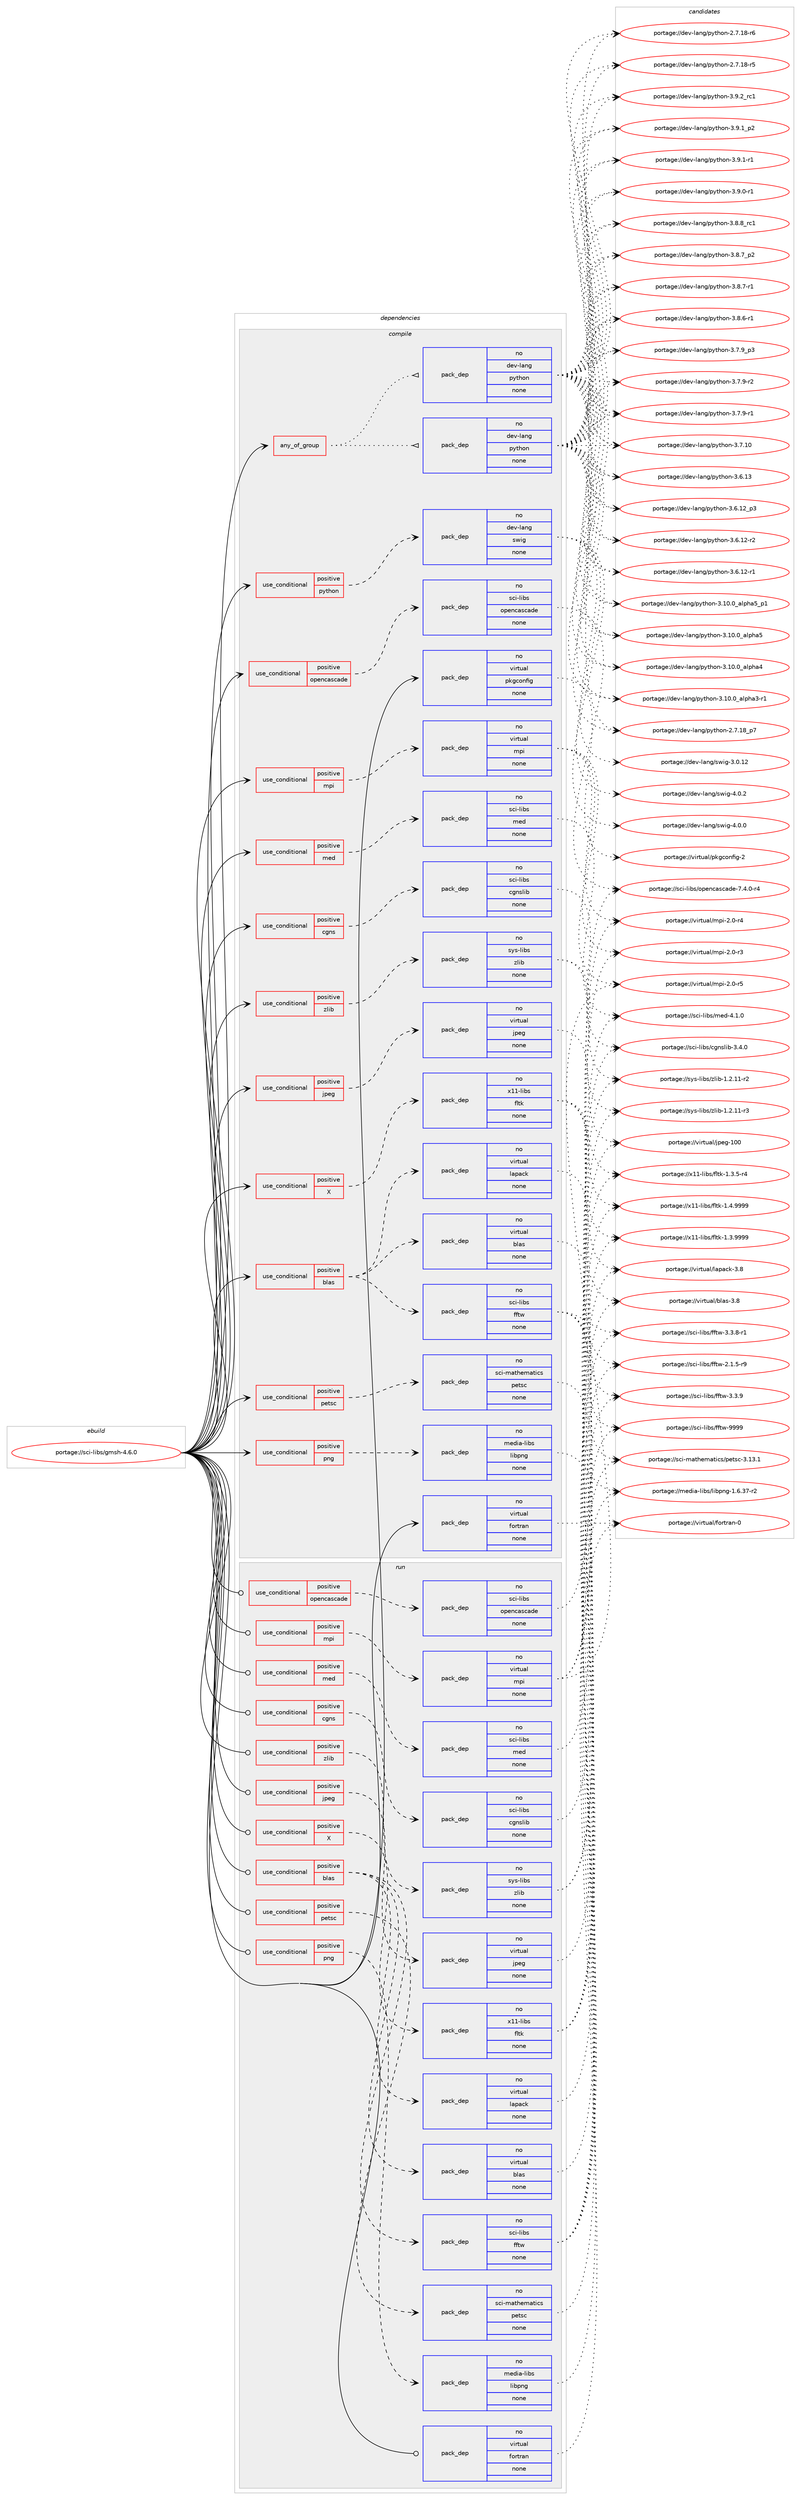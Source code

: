 digraph prolog {

# *************
# Graph options
# *************

newrank=true;
concentrate=true;
compound=true;
graph [rankdir=LR,fontname=Helvetica,fontsize=10,ranksep=1.5];#, ranksep=2.5, nodesep=0.2];
edge  [arrowhead=vee];
node  [fontname=Helvetica,fontsize=10];

# **********
# The ebuild
# **********

subgraph cluster_leftcol {
color=gray;
rank=same;
label=<<i>ebuild</i>>;
id [label="portage://sci-libs/gmsh-4.6.0", color=red, width=4, href="../sci-libs/gmsh-4.6.0.svg"];
}

# ****************
# The dependencies
# ****************

subgraph cluster_midcol {
color=gray;
label=<<i>dependencies</i>>;
subgraph cluster_compile {
fillcolor="#eeeeee";
style=filled;
label=<<i>compile</i>>;
subgraph any74 {
dependency8751 [label=<<TABLE BORDER="0" CELLBORDER="1" CELLSPACING="0" CELLPADDING="4"><TR><TD CELLPADDING="10">any_of_group</TD></TR></TABLE>>, shape=none, color=red];subgraph pack6172 {
dependency8752 [label=<<TABLE BORDER="0" CELLBORDER="1" CELLSPACING="0" CELLPADDING="4" WIDTH="220"><TR><TD ROWSPAN="6" CELLPADDING="30">pack_dep</TD></TR><TR><TD WIDTH="110">no</TD></TR><TR><TD>dev-lang</TD></TR><TR><TD>python</TD></TR><TR><TD>none</TD></TR><TR><TD></TD></TR></TABLE>>, shape=none, color=blue];
}
dependency8751:e -> dependency8752:w [weight=20,style="dotted",arrowhead="oinv"];
subgraph pack6173 {
dependency8753 [label=<<TABLE BORDER="0" CELLBORDER="1" CELLSPACING="0" CELLPADDING="4" WIDTH="220"><TR><TD ROWSPAN="6" CELLPADDING="30">pack_dep</TD></TR><TR><TD WIDTH="110">no</TD></TR><TR><TD>dev-lang</TD></TR><TR><TD>python</TD></TR><TR><TD>none</TD></TR><TR><TD></TD></TR></TABLE>>, shape=none, color=blue];
}
dependency8751:e -> dependency8753:w [weight=20,style="dotted",arrowhead="oinv"];
}
id:e -> dependency8751:w [weight=20,style="solid",arrowhead="vee"];
subgraph cond2496 {
dependency8754 [label=<<TABLE BORDER="0" CELLBORDER="1" CELLSPACING="0" CELLPADDING="4"><TR><TD ROWSPAN="3" CELLPADDING="10">use_conditional</TD></TR><TR><TD>positive</TD></TR><TR><TD>X</TD></TR></TABLE>>, shape=none, color=red];
subgraph pack6174 {
dependency8755 [label=<<TABLE BORDER="0" CELLBORDER="1" CELLSPACING="0" CELLPADDING="4" WIDTH="220"><TR><TD ROWSPAN="6" CELLPADDING="30">pack_dep</TD></TR><TR><TD WIDTH="110">no</TD></TR><TR><TD>x11-libs</TD></TR><TR><TD>fltk</TD></TR><TR><TD>none</TD></TR><TR><TD></TD></TR></TABLE>>, shape=none, color=blue];
}
dependency8754:e -> dependency8755:w [weight=20,style="dashed",arrowhead="vee"];
}
id:e -> dependency8754:w [weight=20,style="solid",arrowhead="vee"];
subgraph cond2497 {
dependency8756 [label=<<TABLE BORDER="0" CELLBORDER="1" CELLSPACING="0" CELLPADDING="4"><TR><TD ROWSPAN="3" CELLPADDING="10">use_conditional</TD></TR><TR><TD>positive</TD></TR><TR><TD>blas</TD></TR></TABLE>>, shape=none, color=red];
subgraph pack6175 {
dependency8757 [label=<<TABLE BORDER="0" CELLBORDER="1" CELLSPACING="0" CELLPADDING="4" WIDTH="220"><TR><TD ROWSPAN="6" CELLPADDING="30">pack_dep</TD></TR><TR><TD WIDTH="110">no</TD></TR><TR><TD>virtual</TD></TR><TR><TD>blas</TD></TR><TR><TD>none</TD></TR><TR><TD></TD></TR></TABLE>>, shape=none, color=blue];
}
dependency8756:e -> dependency8757:w [weight=20,style="dashed",arrowhead="vee"];
subgraph pack6176 {
dependency8758 [label=<<TABLE BORDER="0" CELLBORDER="1" CELLSPACING="0" CELLPADDING="4" WIDTH="220"><TR><TD ROWSPAN="6" CELLPADDING="30">pack_dep</TD></TR><TR><TD WIDTH="110">no</TD></TR><TR><TD>virtual</TD></TR><TR><TD>lapack</TD></TR><TR><TD>none</TD></TR><TR><TD></TD></TR></TABLE>>, shape=none, color=blue];
}
dependency8756:e -> dependency8758:w [weight=20,style="dashed",arrowhead="vee"];
subgraph pack6177 {
dependency8759 [label=<<TABLE BORDER="0" CELLBORDER="1" CELLSPACING="0" CELLPADDING="4" WIDTH="220"><TR><TD ROWSPAN="6" CELLPADDING="30">pack_dep</TD></TR><TR><TD WIDTH="110">no</TD></TR><TR><TD>sci-libs</TD></TR><TR><TD>fftw</TD></TR><TR><TD>none</TD></TR><TR><TD></TD></TR></TABLE>>, shape=none, color=blue];
}
dependency8756:e -> dependency8759:w [weight=20,style="dashed",arrowhead="vee"];
}
id:e -> dependency8756:w [weight=20,style="solid",arrowhead="vee"];
subgraph cond2498 {
dependency8760 [label=<<TABLE BORDER="0" CELLBORDER="1" CELLSPACING="0" CELLPADDING="4"><TR><TD ROWSPAN="3" CELLPADDING="10">use_conditional</TD></TR><TR><TD>positive</TD></TR><TR><TD>cgns</TD></TR></TABLE>>, shape=none, color=red];
subgraph pack6178 {
dependency8761 [label=<<TABLE BORDER="0" CELLBORDER="1" CELLSPACING="0" CELLPADDING="4" WIDTH="220"><TR><TD ROWSPAN="6" CELLPADDING="30">pack_dep</TD></TR><TR><TD WIDTH="110">no</TD></TR><TR><TD>sci-libs</TD></TR><TR><TD>cgnslib</TD></TR><TR><TD>none</TD></TR><TR><TD></TD></TR></TABLE>>, shape=none, color=blue];
}
dependency8760:e -> dependency8761:w [weight=20,style="dashed",arrowhead="vee"];
}
id:e -> dependency8760:w [weight=20,style="solid",arrowhead="vee"];
subgraph cond2499 {
dependency8762 [label=<<TABLE BORDER="0" CELLBORDER="1" CELLSPACING="0" CELLPADDING="4"><TR><TD ROWSPAN="3" CELLPADDING="10">use_conditional</TD></TR><TR><TD>positive</TD></TR><TR><TD>jpeg</TD></TR></TABLE>>, shape=none, color=red];
subgraph pack6179 {
dependency8763 [label=<<TABLE BORDER="0" CELLBORDER="1" CELLSPACING="0" CELLPADDING="4" WIDTH="220"><TR><TD ROWSPAN="6" CELLPADDING="30">pack_dep</TD></TR><TR><TD WIDTH="110">no</TD></TR><TR><TD>virtual</TD></TR><TR><TD>jpeg</TD></TR><TR><TD>none</TD></TR><TR><TD></TD></TR></TABLE>>, shape=none, color=blue];
}
dependency8762:e -> dependency8763:w [weight=20,style="dashed",arrowhead="vee"];
}
id:e -> dependency8762:w [weight=20,style="solid",arrowhead="vee"];
subgraph cond2500 {
dependency8764 [label=<<TABLE BORDER="0" CELLBORDER="1" CELLSPACING="0" CELLPADDING="4"><TR><TD ROWSPAN="3" CELLPADDING="10">use_conditional</TD></TR><TR><TD>positive</TD></TR><TR><TD>med</TD></TR></TABLE>>, shape=none, color=red];
subgraph pack6180 {
dependency8765 [label=<<TABLE BORDER="0" CELLBORDER="1" CELLSPACING="0" CELLPADDING="4" WIDTH="220"><TR><TD ROWSPAN="6" CELLPADDING="30">pack_dep</TD></TR><TR><TD WIDTH="110">no</TD></TR><TR><TD>sci-libs</TD></TR><TR><TD>med</TD></TR><TR><TD>none</TD></TR><TR><TD></TD></TR></TABLE>>, shape=none, color=blue];
}
dependency8764:e -> dependency8765:w [weight=20,style="dashed",arrowhead="vee"];
}
id:e -> dependency8764:w [weight=20,style="solid",arrowhead="vee"];
subgraph cond2501 {
dependency8766 [label=<<TABLE BORDER="0" CELLBORDER="1" CELLSPACING="0" CELLPADDING="4"><TR><TD ROWSPAN="3" CELLPADDING="10">use_conditional</TD></TR><TR><TD>positive</TD></TR><TR><TD>mpi</TD></TR></TABLE>>, shape=none, color=red];
subgraph pack6181 {
dependency8767 [label=<<TABLE BORDER="0" CELLBORDER="1" CELLSPACING="0" CELLPADDING="4" WIDTH="220"><TR><TD ROWSPAN="6" CELLPADDING="30">pack_dep</TD></TR><TR><TD WIDTH="110">no</TD></TR><TR><TD>virtual</TD></TR><TR><TD>mpi</TD></TR><TR><TD>none</TD></TR><TR><TD></TD></TR></TABLE>>, shape=none, color=blue];
}
dependency8766:e -> dependency8767:w [weight=20,style="dashed",arrowhead="vee"];
}
id:e -> dependency8766:w [weight=20,style="solid",arrowhead="vee"];
subgraph cond2502 {
dependency8768 [label=<<TABLE BORDER="0" CELLBORDER="1" CELLSPACING="0" CELLPADDING="4"><TR><TD ROWSPAN="3" CELLPADDING="10">use_conditional</TD></TR><TR><TD>positive</TD></TR><TR><TD>opencascade</TD></TR></TABLE>>, shape=none, color=red];
subgraph pack6182 {
dependency8769 [label=<<TABLE BORDER="0" CELLBORDER="1" CELLSPACING="0" CELLPADDING="4" WIDTH="220"><TR><TD ROWSPAN="6" CELLPADDING="30">pack_dep</TD></TR><TR><TD WIDTH="110">no</TD></TR><TR><TD>sci-libs</TD></TR><TR><TD>opencascade</TD></TR><TR><TD>none</TD></TR><TR><TD></TD></TR></TABLE>>, shape=none, color=blue];
}
dependency8768:e -> dependency8769:w [weight=20,style="dashed",arrowhead="vee"];
}
id:e -> dependency8768:w [weight=20,style="solid",arrowhead="vee"];
subgraph cond2503 {
dependency8770 [label=<<TABLE BORDER="0" CELLBORDER="1" CELLSPACING="0" CELLPADDING="4"><TR><TD ROWSPAN="3" CELLPADDING="10">use_conditional</TD></TR><TR><TD>positive</TD></TR><TR><TD>petsc</TD></TR></TABLE>>, shape=none, color=red];
subgraph pack6183 {
dependency8771 [label=<<TABLE BORDER="0" CELLBORDER="1" CELLSPACING="0" CELLPADDING="4" WIDTH="220"><TR><TD ROWSPAN="6" CELLPADDING="30">pack_dep</TD></TR><TR><TD WIDTH="110">no</TD></TR><TR><TD>sci-mathematics</TD></TR><TR><TD>petsc</TD></TR><TR><TD>none</TD></TR><TR><TD></TD></TR></TABLE>>, shape=none, color=blue];
}
dependency8770:e -> dependency8771:w [weight=20,style="dashed",arrowhead="vee"];
}
id:e -> dependency8770:w [weight=20,style="solid",arrowhead="vee"];
subgraph cond2504 {
dependency8772 [label=<<TABLE BORDER="0" CELLBORDER="1" CELLSPACING="0" CELLPADDING="4"><TR><TD ROWSPAN="3" CELLPADDING="10">use_conditional</TD></TR><TR><TD>positive</TD></TR><TR><TD>png</TD></TR></TABLE>>, shape=none, color=red];
subgraph pack6184 {
dependency8773 [label=<<TABLE BORDER="0" CELLBORDER="1" CELLSPACING="0" CELLPADDING="4" WIDTH="220"><TR><TD ROWSPAN="6" CELLPADDING="30">pack_dep</TD></TR><TR><TD WIDTH="110">no</TD></TR><TR><TD>media-libs</TD></TR><TR><TD>libpng</TD></TR><TR><TD>none</TD></TR><TR><TD></TD></TR></TABLE>>, shape=none, color=blue];
}
dependency8772:e -> dependency8773:w [weight=20,style="dashed",arrowhead="vee"];
}
id:e -> dependency8772:w [weight=20,style="solid",arrowhead="vee"];
subgraph cond2505 {
dependency8774 [label=<<TABLE BORDER="0" CELLBORDER="1" CELLSPACING="0" CELLPADDING="4"><TR><TD ROWSPAN="3" CELLPADDING="10">use_conditional</TD></TR><TR><TD>positive</TD></TR><TR><TD>python</TD></TR></TABLE>>, shape=none, color=red];
subgraph pack6185 {
dependency8775 [label=<<TABLE BORDER="0" CELLBORDER="1" CELLSPACING="0" CELLPADDING="4" WIDTH="220"><TR><TD ROWSPAN="6" CELLPADDING="30">pack_dep</TD></TR><TR><TD WIDTH="110">no</TD></TR><TR><TD>dev-lang</TD></TR><TR><TD>swig</TD></TR><TR><TD>none</TD></TR><TR><TD></TD></TR></TABLE>>, shape=none, color=blue];
}
dependency8774:e -> dependency8775:w [weight=20,style="dashed",arrowhead="vee"];
}
id:e -> dependency8774:w [weight=20,style="solid",arrowhead="vee"];
subgraph cond2506 {
dependency8776 [label=<<TABLE BORDER="0" CELLBORDER="1" CELLSPACING="0" CELLPADDING="4"><TR><TD ROWSPAN="3" CELLPADDING="10">use_conditional</TD></TR><TR><TD>positive</TD></TR><TR><TD>zlib</TD></TR></TABLE>>, shape=none, color=red];
subgraph pack6186 {
dependency8777 [label=<<TABLE BORDER="0" CELLBORDER="1" CELLSPACING="0" CELLPADDING="4" WIDTH="220"><TR><TD ROWSPAN="6" CELLPADDING="30">pack_dep</TD></TR><TR><TD WIDTH="110">no</TD></TR><TR><TD>sys-libs</TD></TR><TR><TD>zlib</TD></TR><TR><TD>none</TD></TR><TR><TD></TD></TR></TABLE>>, shape=none, color=blue];
}
dependency8776:e -> dependency8777:w [weight=20,style="dashed",arrowhead="vee"];
}
id:e -> dependency8776:w [weight=20,style="solid",arrowhead="vee"];
subgraph pack6187 {
dependency8778 [label=<<TABLE BORDER="0" CELLBORDER="1" CELLSPACING="0" CELLPADDING="4" WIDTH="220"><TR><TD ROWSPAN="6" CELLPADDING="30">pack_dep</TD></TR><TR><TD WIDTH="110">no</TD></TR><TR><TD>virtual</TD></TR><TR><TD>fortran</TD></TR><TR><TD>none</TD></TR><TR><TD></TD></TR></TABLE>>, shape=none, color=blue];
}
id:e -> dependency8778:w [weight=20,style="solid",arrowhead="vee"];
subgraph pack6188 {
dependency8779 [label=<<TABLE BORDER="0" CELLBORDER="1" CELLSPACING="0" CELLPADDING="4" WIDTH="220"><TR><TD ROWSPAN="6" CELLPADDING="30">pack_dep</TD></TR><TR><TD WIDTH="110">no</TD></TR><TR><TD>virtual</TD></TR><TR><TD>pkgconfig</TD></TR><TR><TD>none</TD></TR><TR><TD></TD></TR></TABLE>>, shape=none, color=blue];
}
id:e -> dependency8779:w [weight=20,style="solid",arrowhead="vee"];
}
subgraph cluster_compileandrun {
fillcolor="#eeeeee";
style=filled;
label=<<i>compile and run</i>>;
}
subgraph cluster_run {
fillcolor="#eeeeee";
style=filled;
label=<<i>run</i>>;
subgraph cond2507 {
dependency8780 [label=<<TABLE BORDER="0" CELLBORDER="1" CELLSPACING="0" CELLPADDING="4"><TR><TD ROWSPAN="3" CELLPADDING="10">use_conditional</TD></TR><TR><TD>positive</TD></TR><TR><TD>X</TD></TR></TABLE>>, shape=none, color=red];
subgraph pack6189 {
dependency8781 [label=<<TABLE BORDER="0" CELLBORDER="1" CELLSPACING="0" CELLPADDING="4" WIDTH="220"><TR><TD ROWSPAN="6" CELLPADDING="30">pack_dep</TD></TR><TR><TD WIDTH="110">no</TD></TR><TR><TD>x11-libs</TD></TR><TR><TD>fltk</TD></TR><TR><TD>none</TD></TR><TR><TD></TD></TR></TABLE>>, shape=none, color=blue];
}
dependency8780:e -> dependency8781:w [weight=20,style="dashed",arrowhead="vee"];
}
id:e -> dependency8780:w [weight=20,style="solid",arrowhead="odot"];
subgraph cond2508 {
dependency8782 [label=<<TABLE BORDER="0" CELLBORDER="1" CELLSPACING="0" CELLPADDING="4"><TR><TD ROWSPAN="3" CELLPADDING="10">use_conditional</TD></TR><TR><TD>positive</TD></TR><TR><TD>blas</TD></TR></TABLE>>, shape=none, color=red];
subgraph pack6190 {
dependency8783 [label=<<TABLE BORDER="0" CELLBORDER="1" CELLSPACING="0" CELLPADDING="4" WIDTH="220"><TR><TD ROWSPAN="6" CELLPADDING="30">pack_dep</TD></TR><TR><TD WIDTH="110">no</TD></TR><TR><TD>virtual</TD></TR><TR><TD>blas</TD></TR><TR><TD>none</TD></TR><TR><TD></TD></TR></TABLE>>, shape=none, color=blue];
}
dependency8782:e -> dependency8783:w [weight=20,style="dashed",arrowhead="vee"];
subgraph pack6191 {
dependency8784 [label=<<TABLE BORDER="0" CELLBORDER="1" CELLSPACING="0" CELLPADDING="4" WIDTH="220"><TR><TD ROWSPAN="6" CELLPADDING="30">pack_dep</TD></TR><TR><TD WIDTH="110">no</TD></TR><TR><TD>virtual</TD></TR><TR><TD>lapack</TD></TR><TR><TD>none</TD></TR><TR><TD></TD></TR></TABLE>>, shape=none, color=blue];
}
dependency8782:e -> dependency8784:w [weight=20,style="dashed",arrowhead="vee"];
subgraph pack6192 {
dependency8785 [label=<<TABLE BORDER="0" CELLBORDER="1" CELLSPACING="0" CELLPADDING="4" WIDTH="220"><TR><TD ROWSPAN="6" CELLPADDING="30">pack_dep</TD></TR><TR><TD WIDTH="110">no</TD></TR><TR><TD>sci-libs</TD></TR><TR><TD>fftw</TD></TR><TR><TD>none</TD></TR><TR><TD></TD></TR></TABLE>>, shape=none, color=blue];
}
dependency8782:e -> dependency8785:w [weight=20,style="dashed",arrowhead="vee"];
}
id:e -> dependency8782:w [weight=20,style="solid",arrowhead="odot"];
subgraph cond2509 {
dependency8786 [label=<<TABLE BORDER="0" CELLBORDER="1" CELLSPACING="0" CELLPADDING="4"><TR><TD ROWSPAN="3" CELLPADDING="10">use_conditional</TD></TR><TR><TD>positive</TD></TR><TR><TD>cgns</TD></TR></TABLE>>, shape=none, color=red];
subgraph pack6193 {
dependency8787 [label=<<TABLE BORDER="0" CELLBORDER="1" CELLSPACING="0" CELLPADDING="4" WIDTH="220"><TR><TD ROWSPAN="6" CELLPADDING="30">pack_dep</TD></TR><TR><TD WIDTH="110">no</TD></TR><TR><TD>sci-libs</TD></TR><TR><TD>cgnslib</TD></TR><TR><TD>none</TD></TR><TR><TD></TD></TR></TABLE>>, shape=none, color=blue];
}
dependency8786:e -> dependency8787:w [weight=20,style="dashed",arrowhead="vee"];
}
id:e -> dependency8786:w [weight=20,style="solid",arrowhead="odot"];
subgraph cond2510 {
dependency8788 [label=<<TABLE BORDER="0" CELLBORDER="1" CELLSPACING="0" CELLPADDING="4"><TR><TD ROWSPAN="3" CELLPADDING="10">use_conditional</TD></TR><TR><TD>positive</TD></TR><TR><TD>jpeg</TD></TR></TABLE>>, shape=none, color=red];
subgraph pack6194 {
dependency8789 [label=<<TABLE BORDER="0" CELLBORDER="1" CELLSPACING="0" CELLPADDING="4" WIDTH="220"><TR><TD ROWSPAN="6" CELLPADDING="30">pack_dep</TD></TR><TR><TD WIDTH="110">no</TD></TR><TR><TD>virtual</TD></TR><TR><TD>jpeg</TD></TR><TR><TD>none</TD></TR><TR><TD></TD></TR></TABLE>>, shape=none, color=blue];
}
dependency8788:e -> dependency8789:w [weight=20,style="dashed",arrowhead="vee"];
}
id:e -> dependency8788:w [weight=20,style="solid",arrowhead="odot"];
subgraph cond2511 {
dependency8790 [label=<<TABLE BORDER="0" CELLBORDER="1" CELLSPACING="0" CELLPADDING="4"><TR><TD ROWSPAN="3" CELLPADDING="10">use_conditional</TD></TR><TR><TD>positive</TD></TR><TR><TD>med</TD></TR></TABLE>>, shape=none, color=red];
subgraph pack6195 {
dependency8791 [label=<<TABLE BORDER="0" CELLBORDER="1" CELLSPACING="0" CELLPADDING="4" WIDTH="220"><TR><TD ROWSPAN="6" CELLPADDING="30">pack_dep</TD></TR><TR><TD WIDTH="110">no</TD></TR><TR><TD>sci-libs</TD></TR><TR><TD>med</TD></TR><TR><TD>none</TD></TR><TR><TD></TD></TR></TABLE>>, shape=none, color=blue];
}
dependency8790:e -> dependency8791:w [weight=20,style="dashed",arrowhead="vee"];
}
id:e -> dependency8790:w [weight=20,style="solid",arrowhead="odot"];
subgraph cond2512 {
dependency8792 [label=<<TABLE BORDER="0" CELLBORDER="1" CELLSPACING="0" CELLPADDING="4"><TR><TD ROWSPAN="3" CELLPADDING="10">use_conditional</TD></TR><TR><TD>positive</TD></TR><TR><TD>mpi</TD></TR></TABLE>>, shape=none, color=red];
subgraph pack6196 {
dependency8793 [label=<<TABLE BORDER="0" CELLBORDER="1" CELLSPACING="0" CELLPADDING="4" WIDTH="220"><TR><TD ROWSPAN="6" CELLPADDING="30">pack_dep</TD></TR><TR><TD WIDTH="110">no</TD></TR><TR><TD>virtual</TD></TR><TR><TD>mpi</TD></TR><TR><TD>none</TD></TR><TR><TD></TD></TR></TABLE>>, shape=none, color=blue];
}
dependency8792:e -> dependency8793:w [weight=20,style="dashed",arrowhead="vee"];
}
id:e -> dependency8792:w [weight=20,style="solid",arrowhead="odot"];
subgraph cond2513 {
dependency8794 [label=<<TABLE BORDER="0" CELLBORDER="1" CELLSPACING="0" CELLPADDING="4"><TR><TD ROWSPAN="3" CELLPADDING="10">use_conditional</TD></TR><TR><TD>positive</TD></TR><TR><TD>opencascade</TD></TR></TABLE>>, shape=none, color=red];
subgraph pack6197 {
dependency8795 [label=<<TABLE BORDER="0" CELLBORDER="1" CELLSPACING="0" CELLPADDING="4" WIDTH="220"><TR><TD ROWSPAN="6" CELLPADDING="30">pack_dep</TD></TR><TR><TD WIDTH="110">no</TD></TR><TR><TD>sci-libs</TD></TR><TR><TD>opencascade</TD></TR><TR><TD>none</TD></TR><TR><TD></TD></TR></TABLE>>, shape=none, color=blue];
}
dependency8794:e -> dependency8795:w [weight=20,style="dashed",arrowhead="vee"];
}
id:e -> dependency8794:w [weight=20,style="solid",arrowhead="odot"];
subgraph cond2514 {
dependency8796 [label=<<TABLE BORDER="0" CELLBORDER="1" CELLSPACING="0" CELLPADDING="4"><TR><TD ROWSPAN="3" CELLPADDING="10">use_conditional</TD></TR><TR><TD>positive</TD></TR><TR><TD>petsc</TD></TR></TABLE>>, shape=none, color=red];
subgraph pack6198 {
dependency8797 [label=<<TABLE BORDER="0" CELLBORDER="1" CELLSPACING="0" CELLPADDING="4" WIDTH="220"><TR><TD ROWSPAN="6" CELLPADDING="30">pack_dep</TD></TR><TR><TD WIDTH="110">no</TD></TR><TR><TD>sci-mathematics</TD></TR><TR><TD>petsc</TD></TR><TR><TD>none</TD></TR><TR><TD></TD></TR></TABLE>>, shape=none, color=blue];
}
dependency8796:e -> dependency8797:w [weight=20,style="dashed",arrowhead="vee"];
}
id:e -> dependency8796:w [weight=20,style="solid",arrowhead="odot"];
subgraph cond2515 {
dependency8798 [label=<<TABLE BORDER="0" CELLBORDER="1" CELLSPACING="0" CELLPADDING="4"><TR><TD ROWSPAN="3" CELLPADDING="10">use_conditional</TD></TR><TR><TD>positive</TD></TR><TR><TD>png</TD></TR></TABLE>>, shape=none, color=red];
subgraph pack6199 {
dependency8799 [label=<<TABLE BORDER="0" CELLBORDER="1" CELLSPACING="0" CELLPADDING="4" WIDTH="220"><TR><TD ROWSPAN="6" CELLPADDING="30">pack_dep</TD></TR><TR><TD WIDTH="110">no</TD></TR><TR><TD>media-libs</TD></TR><TR><TD>libpng</TD></TR><TR><TD>none</TD></TR><TR><TD></TD></TR></TABLE>>, shape=none, color=blue];
}
dependency8798:e -> dependency8799:w [weight=20,style="dashed",arrowhead="vee"];
}
id:e -> dependency8798:w [weight=20,style="solid",arrowhead="odot"];
subgraph cond2516 {
dependency8800 [label=<<TABLE BORDER="0" CELLBORDER="1" CELLSPACING="0" CELLPADDING="4"><TR><TD ROWSPAN="3" CELLPADDING="10">use_conditional</TD></TR><TR><TD>positive</TD></TR><TR><TD>zlib</TD></TR></TABLE>>, shape=none, color=red];
subgraph pack6200 {
dependency8801 [label=<<TABLE BORDER="0" CELLBORDER="1" CELLSPACING="0" CELLPADDING="4" WIDTH="220"><TR><TD ROWSPAN="6" CELLPADDING="30">pack_dep</TD></TR><TR><TD WIDTH="110">no</TD></TR><TR><TD>sys-libs</TD></TR><TR><TD>zlib</TD></TR><TR><TD>none</TD></TR><TR><TD></TD></TR></TABLE>>, shape=none, color=blue];
}
dependency8800:e -> dependency8801:w [weight=20,style="dashed",arrowhead="vee"];
}
id:e -> dependency8800:w [weight=20,style="solid",arrowhead="odot"];
subgraph pack6201 {
dependency8802 [label=<<TABLE BORDER="0" CELLBORDER="1" CELLSPACING="0" CELLPADDING="4" WIDTH="220"><TR><TD ROWSPAN="6" CELLPADDING="30">pack_dep</TD></TR><TR><TD WIDTH="110">no</TD></TR><TR><TD>virtual</TD></TR><TR><TD>fortran</TD></TR><TR><TD>none</TD></TR><TR><TD></TD></TR></TABLE>>, shape=none, color=blue];
}
id:e -> dependency8802:w [weight=20,style="solid",arrowhead="odot"];
}
}

# **************
# The candidates
# **************

subgraph cluster_choices {
rank=same;
color=gray;
label=<<i>candidates</i>>;

subgraph choice6172 {
color=black;
nodesep=1;
choice100101118451089711010347112121116104111110455146574650951149949 [label="portage://dev-lang/python-3.9.2_rc1", color=red, width=4,href="../dev-lang/python-3.9.2_rc1.svg"];
choice1001011184510897110103471121211161041111104551465746499511250 [label="portage://dev-lang/python-3.9.1_p2", color=red, width=4,href="../dev-lang/python-3.9.1_p2.svg"];
choice1001011184510897110103471121211161041111104551465746494511449 [label="portage://dev-lang/python-3.9.1-r1", color=red, width=4,href="../dev-lang/python-3.9.1-r1.svg"];
choice1001011184510897110103471121211161041111104551465746484511449 [label="portage://dev-lang/python-3.9.0-r1", color=red, width=4,href="../dev-lang/python-3.9.0-r1.svg"];
choice100101118451089711010347112121116104111110455146564656951149949 [label="portage://dev-lang/python-3.8.8_rc1", color=red, width=4,href="../dev-lang/python-3.8.8_rc1.svg"];
choice1001011184510897110103471121211161041111104551465646559511250 [label="portage://dev-lang/python-3.8.7_p2", color=red, width=4,href="../dev-lang/python-3.8.7_p2.svg"];
choice1001011184510897110103471121211161041111104551465646554511449 [label="portage://dev-lang/python-3.8.7-r1", color=red, width=4,href="../dev-lang/python-3.8.7-r1.svg"];
choice1001011184510897110103471121211161041111104551465646544511449 [label="portage://dev-lang/python-3.8.6-r1", color=red, width=4,href="../dev-lang/python-3.8.6-r1.svg"];
choice1001011184510897110103471121211161041111104551465546579511251 [label="portage://dev-lang/python-3.7.9_p3", color=red, width=4,href="../dev-lang/python-3.7.9_p3.svg"];
choice1001011184510897110103471121211161041111104551465546574511450 [label="portage://dev-lang/python-3.7.9-r2", color=red, width=4,href="../dev-lang/python-3.7.9-r2.svg"];
choice1001011184510897110103471121211161041111104551465546574511449 [label="portage://dev-lang/python-3.7.9-r1", color=red, width=4,href="../dev-lang/python-3.7.9-r1.svg"];
choice10010111845108971101034711212111610411111045514655464948 [label="portage://dev-lang/python-3.7.10", color=red, width=4,href="../dev-lang/python-3.7.10.svg"];
choice10010111845108971101034711212111610411111045514654464951 [label="portage://dev-lang/python-3.6.13", color=red, width=4,href="../dev-lang/python-3.6.13.svg"];
choice100101118451089711010347112121116104111110455146544649509511251 [label="portage://dev-lang/python-3.6.12_p3", color=red, width=4,href="../dev-lang/python-3.6.12_p3.svg"];
choice100101118451089711010347112121116104111110455146544649504511450 [label="portage://dev-lang/python-3.6.12-r2", color=red, width=4,href="../dev-lang/python-3.6.12-r2.svg"];
choice100101118451089711010347112121116104111110455146544649504511449 [label="portage://dev-lang/python-3.6.12-r1", color=red, width=4,href="../dev-lang/python-3.6.12-r1.svg"];
choice10010111845108971101034711212111610411111045514649484648959710811210497539511249 [label="portage://dev-lang/python-3.10.0_alpha5_p1", color=red, width=4,href="../dev-lang/python-3.10.0_alpha5_p1.svg"];
choice1001011184510897110103471121211161041111104551464948464895971081121049753 [label="portage://dev-lang/python-3.10.0_alpha5", color=red, width=4,href="../dev-lang/python-3.10.0_alpha5.svg"];
choice1001011184510897110103471121211161041111104551464948464895971081121049752 [label="portage://dev-lang/python-3.10.0_alpha4", color=red, width=4,href="../dev-lang/python-3.10.0_alpha4.svg"];
choice10010111845108971101034711212111610411111045514649484648959710811210497514511449 [label="portage://dev-lang/python-3.10.0_alpha3-r1", color=red, width=4,href="../dev-lang/python-3.10.0_alpha3-r1.svg"];
choice100101118451089711010347112121116104111110455046554649569511255 [label="portage://dev-lang/python-2.7.18_p7", color=red, width=4,href="../dev-lang/python-2.7.18_p7.svg"];
choice100101118451089711010347112121116104111110455046554649564511454 [label="portage://dev-lang/python-2.7.18-r6", color=red, width=4,href="../dev-lang/python-2.7.18-r6.svg"];
choice100101118451089711010347112121116104111110455046554649564511453 [label="portage://dev-lang/python-2.7.18-r5", color=red, width=4,href="../dev-lang/python-2.7.18-r5.svg"];
dependency8752:e -> choice100101118451089711010347112121116104111110455146574650951149949:w [style=dotted,weight="100"];
dependency8752:e -> choice1001011184510897110103471121211161041111104551465746499511250:w [style=dotted,weight="100"];
dependency8752:e -> choice1001011184510897110103471121211161041111104551465746494511449:w [style=dotted,weight="100"];
dependency8752:e -> choice1001011184510897110103471121211161041111104551465746484511449:w [style=dotted,weight="100"];
dependency8752:e -> choice100101118451089711010347112121116104111110455146564656951149949:w [style=dotted,weight="100"];
dependency8752:e -> choice1001011184510897110103471121211161041111104551465646559511250:w [style=dotted,weight="100"];
dependency8752:e -> choice1001011184510897110103471121211161041111104551465646554511449:w [style=dotted,weight="100"];
dependency8752:e -> choice1001011184510897110103471121211161041111104551465646544511449:w [style=dotted,weight="100"];
dependency8752:e -> choice1001011184510897110103471121211161041111104551465546579511251:w [style=dotted,weight="100"];
dependency8752:e -> choice1001011184510897110103471121211161041111104551465546574511450:w [style=dotted,weight="100"];
dependency8752:e -> choice1001011184510897110103471121211161041111104551465546574511449:w [style=dotted,weight="100"];
dependency8752:e -> choice10010111845108971101034711212111610411111045514655464948:w [style=dotted,weight="100"];
dependency8752:e -> choice10010111845108971101034711212111610411111045514654464951:w [style=dotted,weight="100"];
dependency8752:e -> choice100101118451089711010347112121116104111110455146544649509511251:w [style=dotted,weight="100"];
dependency8752:e -> choice100101118451089711010347112121116104111110455146544649504511450:w [style=dotted,weight="100"];
dependency8752:e -> choice100101118451089711010347112121116104111110455146544649504511449:w [style=dotted,weight="100"];
dependency8752:e -> choice10010111845108971101034711212111610411111045514649484648959710811210497539511249:w [style=dotted,weight="100"];
dependency8752:e -> choice1001011184510897110103471121211161041111104551464948464895971081121049753:w [style=dotted,weight="100"];
dependency8752:e -> choice1001011184510897110103471121211161041111104551464948464895971081121049752:w [style=dotted,weight="100"];
dependency8752:e -> choice10010111845108971101034711212111610411111045514649484648959710811210497514511449:w [style=dotted,weight="100"];
dependency8752:e -> choice100101118451089711010347112121116104111110455046554649569511255:w [style=dotted,weight="100"];
dependency8752:e -> choice100101118451089711010347112121116104111110455046554649564511454:w [style=dotted,weight="100"];
dependency8752:e -> choice100101118451089711010347112121116104111110455046554649564511453:w [style=dotted,weight="100"];
}
subgraph choice6173 {
color=black;
nodesep=1;
choice100101118451089711010347112121116104111110455146574650951149949 [label="portage://dev-lang/python-3.9.2_rc1", color=red, width=4,href="../dev-lang/python-3.9.2_rc1.svg"];
choice1001011184510897110103471121211161041111104551465746499511250 [label="portage://dev-lang/python-3.9.1_p2", color=red, width=4,href="../dev-lang/python-3.9.1_p2.svg"];
choice1001011184510897110103471121211161041111104551465746494511449 [label="portage://dev-lang/python-3.9.1-r1", color=red, width=4,href="../dev-lang/python-3.9.1-r1.svg"];
choice1001011184510897110103471121211161041111104551465746484511449 [label="portage://dev-lang/python-3.9.0-r1", color=red, width=4,href="../dev-lang/python-3.9.0-r1.svg"];
choice100101118451089711010347112121116104111110455146564656951149949 [label="portage://dev-lang/python-3.8.8_rc1", color=red, width=4,href="../dev-lang/python-3.8.8_rc1.svg"];
choice1001011184510897110103471121211161041111104551465646559511250 [label="portage://dev-lang/python-3.8.7_p2", color=red, width=4,href="../dev-lang/python-3.8.7_p2.svg"];
choice1001011184510897110103471121211161041111104551465646554511449 [label="portage://dev-lang/python-3.8.7-r1", color=red, width=4,href="../dev-lang/python-3.8.7-r1.svg"];
choice1001011184510897110103471121211161041111104551465646544511449 [label="portage://dev-lang/python-3.8.6-r1", color=red, width=4,href="../dev-lang/python-3.8.6-r1.svg"];
choice1001011184510897110103471121211161041111104551465546579511251 [label="portage://dev-lang/python-3.7.9_p3", color=red, width=4,href="../dev-lang/python-3.7.9_p3.svg"];
choice1001011184510897110103471121211161041111104551465546574511450 [label="portage://dev-lang/python-3.7.9-r2", color=red, width=4,href="../dev-lang/python-3.7.9-r2.svg"];
choice1001011184510897110103471121211161041111104551465546574511449 [label="portage://dev-lang/python-3.7.9-r1", color=red, width=4,href="../dev-lang/python-3.7.9-r1.svg"];
choice10010111845108971101034711212111610411111045514655464948 [label="portage://dev-lang/python-3.7.10", color=red, width=4,href="../dev-lang/python-3.7.10.svg"];
choice10010111845108971101034711212111610411111045514654464951 [label="portage://dev-lang/python-3.6.13", color=red, width=4,href="../dev-lang/python-3.6.13.svg"];
choice100101118451089711010347112121116104111110455146544649509511251 [label="portage://dev-lang/python-3.6.12_p3", color=red, width=4,href="../dev-lang/python-3.6.12_p3.svg"];
choice100101118451089711010347112121116104111110455146544649504511450 [label="portage://dev-lang/python-3.6.12-r2", color=red, width=4,href="../dev-lang/python-3.6.12-r2.svg"];
choice100101118451089711010347112121116104111110455146544649504511449 [label="portage://dev-lang/python-3.6.12-r1", color=red, width=4,href="../dev-lang/python-3.6.12-r1.svg"];
choice10010111845108971101034711212111610411111045514649484648959710811210497539511249 [label="portage://dev-lang/python-3.10.0_alpha5_p1", color=red, width=4,href="../dev-lang/python-3.10.0_alpha5_p1.svg"];
choice1001011184510897110103471121211161041111104551464948464895971081121049753 [label="portage://dev-lang/python-3.10.0_alpha5", color=red, width=4,href="../dev-lang/python-3.10.0_alpha5.svg"];
choice1001011184510897110103471121211161041111104551464948464895971081121049752 [label="portage://dev-lang/python-3.10.0_alpha4", color=red, width=4,href="../dev-lang/python-3.10.0_alpha4.svg"];
choice10010111845108971101034711212111610411111045514649484648959710811210497514511449 [label="portage://dev-lang/python-3.10.0_alpha3-r1", color=red, width=4,href="../dev-lang/python-3.10.0_alpha3-r1.svg"];
choice100101118451089711010347112121116104111110455046554649569511255 [label="portage://dev-lang/python-2.7.18_p7", color=red, width=4,href="../dev-lang/python-2.7.18_p7.svg"];
choice100101118451089711010347112121116104111110455046554649564511454 [label="portage://dev-lang/python-2.7.18-r6", color=red, width=4,href="../dev-lang/python-2.7.18-r6.svg"];
choice100101118451089711010347112121116104111110455046554649564511453 [label="portage://dev-lang/python-2.7.18-r5", color=red, width=4,href="../dev-lang/python-2.7.18-r5.svg"];
dependency8753:e -> choice100101118451089711010347112121116104111110455146574650951149949:w [style=dotted,weight="100"];
dependency8753:e -> choice1001011184510897110103471121211161041111104551465746499511250:w [style=dotted,weight="100"];
dependency8753:e -> choice1001011184510897110103471121211161041111104551465746494511449:w [style=dotted,weight="100"];
dependency8753:e -> choice1001011184510897110103471121211161041111104551465746484511449:w [style=dotted,weight="100"];
dependency8753:e -> choice100101118451089711010347112121116104111110455146564656951149949:w [style=dotted,weight="100"];
dependency8753:e -> choice1001011184510897110103471121211161041111104551465646559511250:w [style=dotted,weight="100"];
dependency8753:e -> choice1001011184510897110103471121211161041111104551465646554511449:w [style=dotted,weight="100"];
dependency8753:e -> choice1001011184510897110103471121211161041111104551465646544511449:w [style=dotted,weight="100"];
dependency8753:e -> choice1001011184510897110103471121211161041111104551465546579511251:w [style=dotted,weight="100"];
dependency8753:e -> choice1001011184510897110103471121211161041111104551465546574511450:w [style=dotted,weight="100"];
dependency8753:e -> choice1001011184510897110103471121211161041111104551465546574511449:w [style=dotted,weight="100"];
dependency8753:e -> choice10010111845108971101034711212111610411111045514655464948:w [style=dotted,weight="100"];
dependency8753:e -> choice10010111845108971101034711212111610411111045514654464951:w [style=dotted,weight="100"];
dependency8753:e -> choice100101118451089711010347112121116104111110455146544649509511251:w [style=dotted,weight="100"];
dependency8753:e -> choice100101118451089711010347112121116104111110455146544649504511450:w [style=dotted,weight="100"];
dependency8753:e -> choice100101118451089711010347112121116104111110455146544649504511449:w [style=dotted,weight="100"];
dependency8753:e -> choice10010111845108971101034711212111610411111045514649484648959710811210497539511249:w [style=dotted,weight="100"];
dependency8753:e -> choice1001011184510897110103471121211161041111104551464948464895971081121049753:w [style=dotted,weight="100"];
dependency8753:e -> choice1001011184510897110103471121211161041111104551464948464895971081121049752:w [style=dotted,weight="100"];
dependency8753:e -> choice10010111845108971101034711212111610411111045514649484648959710811210497514511449:w [style=dotted,weight="100"];
dependency8753:e -> choice100101118451089711010347112121116104111110455046554649569511255:w [style=dotted,weight="100"];
dependency8753:e -> choice100101118451089711010347112121116104111110455046554649564511454:w [style=dotted,weight="100"];
dependency8753:e -> choice100101118451089711010347112121116104111110455046554649564511453:w [style=dotted,weight="100"];
}
subgraph choice6174 {
color=black;
nodesep=1;
choice1204949451081059811547102108116107454946524657575757 [label="portage://x11-libs/fltk-1.4.9999", color=red, width=4,href="../x11-libs/fltk-1.4.9999.svg"];
choice1204949451081059811547102108116107454946514657575757 [label="portage://x11-libs/fltk-1.3.9999", color=red, width=4,href="../x11-libs/fltk-1.3.9999.svg"];
choice12049494510810598115471021081161074549465146534511452 [label="portage://x11-libs/fltk-1.3.5-r4", color=red, width=4,href="../x11-libs/fltk-1.3.5-r4.svg"];
dependency8755:e -> choice1204949451081059811547102108116107454946524657575757:w [style=dotted,weight="100"];
dependency8755:e -> choice1204949451081059811547102108116107454946514657575757:w [style=dotted,weight="100"];
dependency8755:e -> choice12049494510810598115471021081161074549465146534511452:w [style=dotted,weight="100"];
}
subgraph choice6175 {
color=black;
nodesep=1;
choice1181051141161179710847981089711545514656 [label="portage://virtual/blas-3.8", color=red, width=4,href="../virtual/blas-3.8.svg"];
dependency8757:e -> choice1181051141161179710847981089711545514656:w [style=dotted,weight="100"];
}
subgraph choice6176 {
color=black;
nodesep=1;
choice118105114116117971084710897112979910745514656 [label="portage://virtual/lapack-3.8", color=red, width=4,href="../virtual/lapack-3.8.svg"];
dependency8758:e -> choice118105114116117971084710897112979910745514656:w [style=dotted,weight="100"];
}
subgraph choice6177 {
color=black;
nodesep=1;
choice115991054510810598115471021021161194557575757 [label="portage://sci-libs/fftw-9999", color=red, width=4,href="../sci-libs/fftw-9999.svg"];
choice11599105451081059811547102102116119455146514657 [label="portage://sci-libs/fftw-3.3.9", color=red, width=4,href="../sci-libs/fftw-3.3.9.svg"];
choice115991054510810598115471021021161194551465146564511449 [label="portage://sci-libs/fftw-3.3.8-r1", color=red, width=4,href="../sci-libs/fftw-3.3.8-r1.svg"];
choice115991054510810598115471021021161194550464946534511457 [label="portage://sci-libs/fftw-2.1.5-r9", color=red, width=4,href="../sci-libs/fftw-2.1.5-r9.svg"];
dependency8759:e -> choice115991054510810598115471021021161194557575757:w [style=dotted,weight="100"];
dependency8759:e -> choice11599105451081059811547102102116119455146514657:w [style=dotted,weight="100"];
dependency8759:e -> choice115991054510810598115471021021161194551465146564511449:w [style=dotted,weight="100"];
dependency8759:e -> choice115991054510810598115471021021161194550464946534511457:w [style=dotted,weight="100"];
}
subgraph choice6178 {
color=black;
nodesep=1;
choice115991054510810598115479910311011510810598455146524648 [label="portage://sci-libs/cgnslib-3.4.0", color=red, width=4,href="../sci-libs/cgnslib-3.4.0.svg"];
dependency8761:e -> choice115991054510810598115479910311011510810598455146524648:w [style=dotted,weight="100"];
}
subgraph choice6179 {
color=black;
nodesep=1;
choice118105114116117971084710611210110345494848 [label="portage://virtual/jpeg-100", color=red, width=4,href="../virtual/jpeg-100.svg"];
dependency8763:e -> choice118105114116117971084710611210110345494848:w [style=dotted,weight="100"];
}
subgraph choice6180 {
color=black;
nodesep=1;
choice11599105451081059811547109101100455246494648 [label="portage://sci-libs/med-4.1.0", color=red, width=4,href="../sci-libs/med-4.1.0.svg"];
dependency8765:e -> choice11599105451081059811547109101100455246494648:w [style=dotted,weight="100"];
}
subgraph choice6181 {
color=black;
nodesep=1;
choice1181051141161179710847109112105455046484511453 [label="portage://virtual/mpi-2.0-r5", color=red, width=4,href="../virtual/mpi-2.0-r5.svg"];
choice1181051141161179710847109112105455046484511452 [label="portage://virtual/mpi-2.0-r4", color=red, width=4,href="../virtual/mpi-2.0-r4.svg"];
choice1181051141161179710847109112105455046484511451 [label="portage://virtual/mpi-2.0-r3", color=red, width=4,href="../virtual/mpi-2.0-r3.svg"];
dependency8767:e -> choice1181051141161179710847109112105455046484511453:w [style=dotted,weight="100"];
dependency8767:e -> choice1181051141161179710847109112105455046484511452:w [style=dotted,weight="100"];
dependency8767:e -> choice1181051141161179710847109112105455046484511451:w [style=dotted,weight="100"];
}
subgraph choice6182 {
color=black;
nodesep=1;
choice11599105451081059811547111112101110999711599971001014555465246484511452 [label="portage://sci-libs/opencascade-7.4.0-r4", color=red, width=4,href="../sci-libs/opencascade-7.4.0-r4.svg"];
dependency8769:e -> choice11599105451081059811547111112101110999711599971001014555465246484511452:w [style=dotted,weight="100"];
}
subgraph choice6183 {
color=black;
nodesep=1;
choice1159910545109971161041011099711610599115471121011161159945514649514649 [label="portage://sci-mathematics/petsc-3.13.1", color=red, width=4,href="../sci-mathematics/petsc-3.13.1.svg"];
dependency8771:e -> choice1159910545109971161041011099711610599115471121011161159945514649514649:w [style=dotted,weight="100"];
}
subgraph choice6184 {
color=black;
nodesep=1;
choice1091011001059745108105981154710810598112110103454946544651554511450 [label="portage://media-libs/libpng-1.6.37-r2", color=red, width=4,href="../media-libs/libpng-1.6.37-r2.svg"];
dependency8773:e -> choice1091011001059745108105981154710810598112110103454946544651554511450:w [style=dotted,weight="100"];
}
subgraph choice6185 {
color=black;
nodesep=1;
choice100101118451089711010347115119105103455246484650 [label="portage://dev-lang/swig-4.0.2", color=red, width=4,href="../dev-lang/swig-4.0.2.svg"];
choice100101118451089711010347115119105103455246484648 [label="portage://dev-lang/swig-4.0.0", color=red, width=4,href="../dev-lang/swig-4.0.0.svg"];
choice10010111845108971101034711511910510345514648464950 [label="portage://dev-lang/swig-3.0.12", color=red, width=4,href="../dev-lang/swig-3.0.12.svg"];
dependency8775:e -> choice100101118451089711010347115119105103455246484650:w [style=dotted,weight="100"];
dependency8775:e -> choice100101118451089711010347115119105103455246484648:w [style=dotted,weight="100"];
dependency8775:e -> choice10010111845108971101034711511910510345514648464950:w [style=dotted,weight="100"];
}
subgraph choice6186 {
color=black;
nodesep=1;
choice11512111545108105981154712210810598454946504649494511451 [label="portage://sys-libs/zlib-1.2.11-r3", color=red, width=4,href="../sys-libs/zlib-1.2.11-r3.svg"];
choice11512111545108105981154712210810598454946504649494511450 [label="portage://sys-libs/zlib-1.2.11-r2", color=red, width=4,href="../sys-libs/zlib-1.2.11-r2.svg"];
dependency8777:e -> choice11512111545108105981154712210810598454946504649494511451:w [style=dotted,weight="100"];
dependency8777:e -> choice11512111545108105981154712210810598454946504649494511450:w [style=dotted,weight="100"];
}
subgraph choice6187 {
color=black;
nodesep=1;
choice1181051141161179710847102111114116114971104548 [label="portage://virtual/fortran-0", color=red, width=4,href="../virtual/fortran-0.svg"];
dependency8778:e -> choice1181051141161179710847102111114116114971104548:w [style=dotted,weight="100"];
}
subgraph choice6188 {
color=black;
nodesep=1;
choice1181051141161179710847112107103991111101021051034550 [label="portage://virtual/pkgconfig-2", color=red, width=4,href="../virtual/pkgconfig-2.svg"];
dependency8779:e -> choice1181051141161179710847112107103991111101021051034550:w [style=dotted,weight="100"];
}
subgraph choice6189 {
color=black;
nodesep=1;
choice1204949451081059811547102108116107454946524657575757 [label="portage://x11-libs/fltk-1.4.9999", color=red, width=4,href="../x11-libs/fltk-1.4.9999.svg"];
choice1204949451081059811547102108116107454946514657575757 [label="portage://x11-libs/fltk-1.3.9999", color=red, width=4,href="../x11-libs/fltk-1.3.9999.svg"];
choice12049494510810598115471021081161074549465146534511452 [label="portage://x11-libs/fltk-1.3.5-r4", color=red, width=4,href="../x11-libs/fltk-1.3.5-r4.svg"];
dependency8781:e -> choice1204949451081059811547102108116107454946524657575757:w [style=dotted,weight="100"];
dependency8781:e -> choice1204949451081059811547102108116107454946514657575757:w [style=dotted,weight="100"];
dependency8781:e -> choice12049494510810598115471021081161074549465146534511452:w [style=dotted,weight="100"];
}
subgraph choice6190 {
color=black;
nodesep=1;
choice1181051141161179710847981089711545514656 [label="portage://virtual/blas-3.8", color=red, width=4,href="../virtual/blas-3.8.svg"];
dependency8783:e -> choice1181051141161179710847981089711545514656:w [style=dotted,weight="100"];
}
subgraph choice6191 {
color=black;
nodesep=1;
choice118105114116117971084710897112979910745514656 [label="portage://virtual/lapack-3.8", color=red, width=4,href="../virtual/lapack-3.8.svg"];
dependency8784:e -> choice118105114116117971084710897112979910745514656:w [style=dotted,weight="100"];
}
subgraph choice6192 {
color=black;
nodesep=1;
choice115991054510810598115471021021161194557575757 [label="portage://sci-libs/fftw-9999", color=red, width=4,href="../sci-libs/fftw-9999.svg"];
choice11599105451081059811547102102116119455146514657 [label="portage://sci-libs/fftw-3.3.9", color=red, width=4,href="../sci-libs/fftw-3.3.9.svg"];
choice115991054510810598115471021021161194551465146564511449 [label="portage://sci-libs/fftw-3.3.8-r1", color=red, width=4,href="../sci-libs/fftw-3.3.8-r1.svg"];
choice115991054510810598115471021021161194550464946534511457 [label="portage://sci-libs/fftw-2.1.5-r9", color=red, width=4,href="../sci-libs/fftw-2.1.5-r9.svg"];
dependency8785:e -> choice115991054510810598115471021021161194557575757:w [style=dotted,weight="100"];
dependency8785:e -> choice11599105451081059811547102102116119455146514657:w [style=dotted,weight="100"];
dependency8785:e -> choice115991054510810598115471021021161194551465146564511449:w [style=dotted,weight="100"];
dependency8785:e -> choice115991054510810598115471021021161194550464946534511457:w [style=dotted,weight="100"];
}
subgraph choice6193 {
color=black;
nodesep=1;
choice115991054510810598115479910311011510810598455146524648 [label="portage://sci-libs/cgnslib-3.4.0", color=red, width=4,href="../sci-libs/cgnslib-3.4.0.svg"];
dependency8787:e -> choice115991054510810598115479910311011510810598455146524648:w [style=dotted,weight="100"];
}
subgraph choice6194 {
color=black;
nodesep=1;
choice118105114116117971084710611210110345494848 [label="portage://virtual/jpeg-100", color=red, width=4,href="../virtual/jpeg-100.svg"];
dependency8789:e -> choice118105114116117971084710611210110345494848:w [style=dotted,weight="100"];
}
subgraph choice6195 {
color=black;
nodesep=1;
choice11599105451081059811547109101100455246494648 [label="portage://sci-libs/med-4.1.0", color=red, width=4,href="../sci-libs/med-4.1.0.svg"];
dependency8791:e -> choice11599105451081059811547109101100455246494648:w [style=dotted,weight="100"];
}
subgraph choice6196 {
color=black;
nodesep=1;
choice1181051141161179710847109112105455046484511453 [label="portage://virtual/mpi-2.0-r5", color=red, width=4,href="../virtual/mpi-2.0-r5.svg"];
choice1181051141161179710847109112105455046484511452 [label="portage://virtual/mpi-2.0-r4", color=red, width=4,href="../virtual/mpi-2.0-r4.svg"];
choice1181051141161179710847109112105455046484511451 [label="portage://virtual/mpi-2.0-r3", color=red, width=4,href="../virtual/mpi-2.0-r3.svg"];
dependency8793:e -> choice1181051141161179710847109112105455046484511453:w [style=dotted,weight="100"];
dependency8793:e -> choice1181051141161179710847109112105455046484511452:w [style=dotted,weight="100"];
dependency8793:e -> choice1181051141161179710847109112105455046484511451:w [style=dotted,weight="100"];
}
subgraph choice6197 {
color=black;
nodesep=1;
choice11599105451081059811547111112101110999711599971001014555465246484511452 [label="portage://sci-libs/opencascade-7.4.0-r4", color=red, width=4,href="../sci-libs/opencascade-7.4.0-r4.svg"];
dependency8795:e -> choice11599105451081059811547111112101110999711599971001014555465246484511452:w [style=dotted,weight="100"];
}
subgraph choice6198 {
color=black;
nodesep=1;
choice1159910545109971161041011099711610599115471121011161159945514649514649 [label="portage://sci-mathematics/petsc-3.13.1", color=red, width=4,href="../sci-mathematics/petsc-3.13.1.svg"];
dependency8797:e -> choice1159910545109971161041011099711610599115471121011161159945514649514649:w [style=dotted,weight="100"];
}
subgraph choice6199 {
color=black;
nodesep=1;
choice1091011001059745108105981154710810598112110103454946544651554511450 [label="portage://media-libs/libpng-1.6.37-r2", color=red, width=4,href="../media-libs/libpng-1.6.37-r2.svg"];
dependency8799:e -> choice1091011001059745108105981154710810598112110103454946544651554511450:w [style=dotted,weight="100"];
}
subgraph choice6200 {
color=black;
nodesep=1;
choice11512111545108105981154712210810598454946504649494511451 [label="portage://sys-libs/zlib-1.2.11-r3", color=red, width=4,href="../sys-libs/zlib-1.2.11-r3.svg"];
choice11512111545108105981154712210810598454946504649494511450 [label="portage://sys-libs/zlib-1.2.11-r2", color=red, width=4,href="../sys-libs/zlib-1.2.11-r2.svg"];
dependency8801:e -> choice11512111545108105981154712210810598454946504649494511451:w [style=dotted,weight="100"];
dependency8801:e -> choice11512111545108105981154712210810598454946504649494511450:w [style=dotted,weight="100"];
}
subgraph choice6201 {
color=black;
nodesep=1;
choice1181051141161179710847102111114116114971104548 [label="portage://virtual/fortran-0", color=red, width=4,href="../virtual/fortran-0.svg"];
dependency8802:e -> choice1181051141161179710847102111114116114971104548:w [style=dotted,weight="100"];
}
}

}
